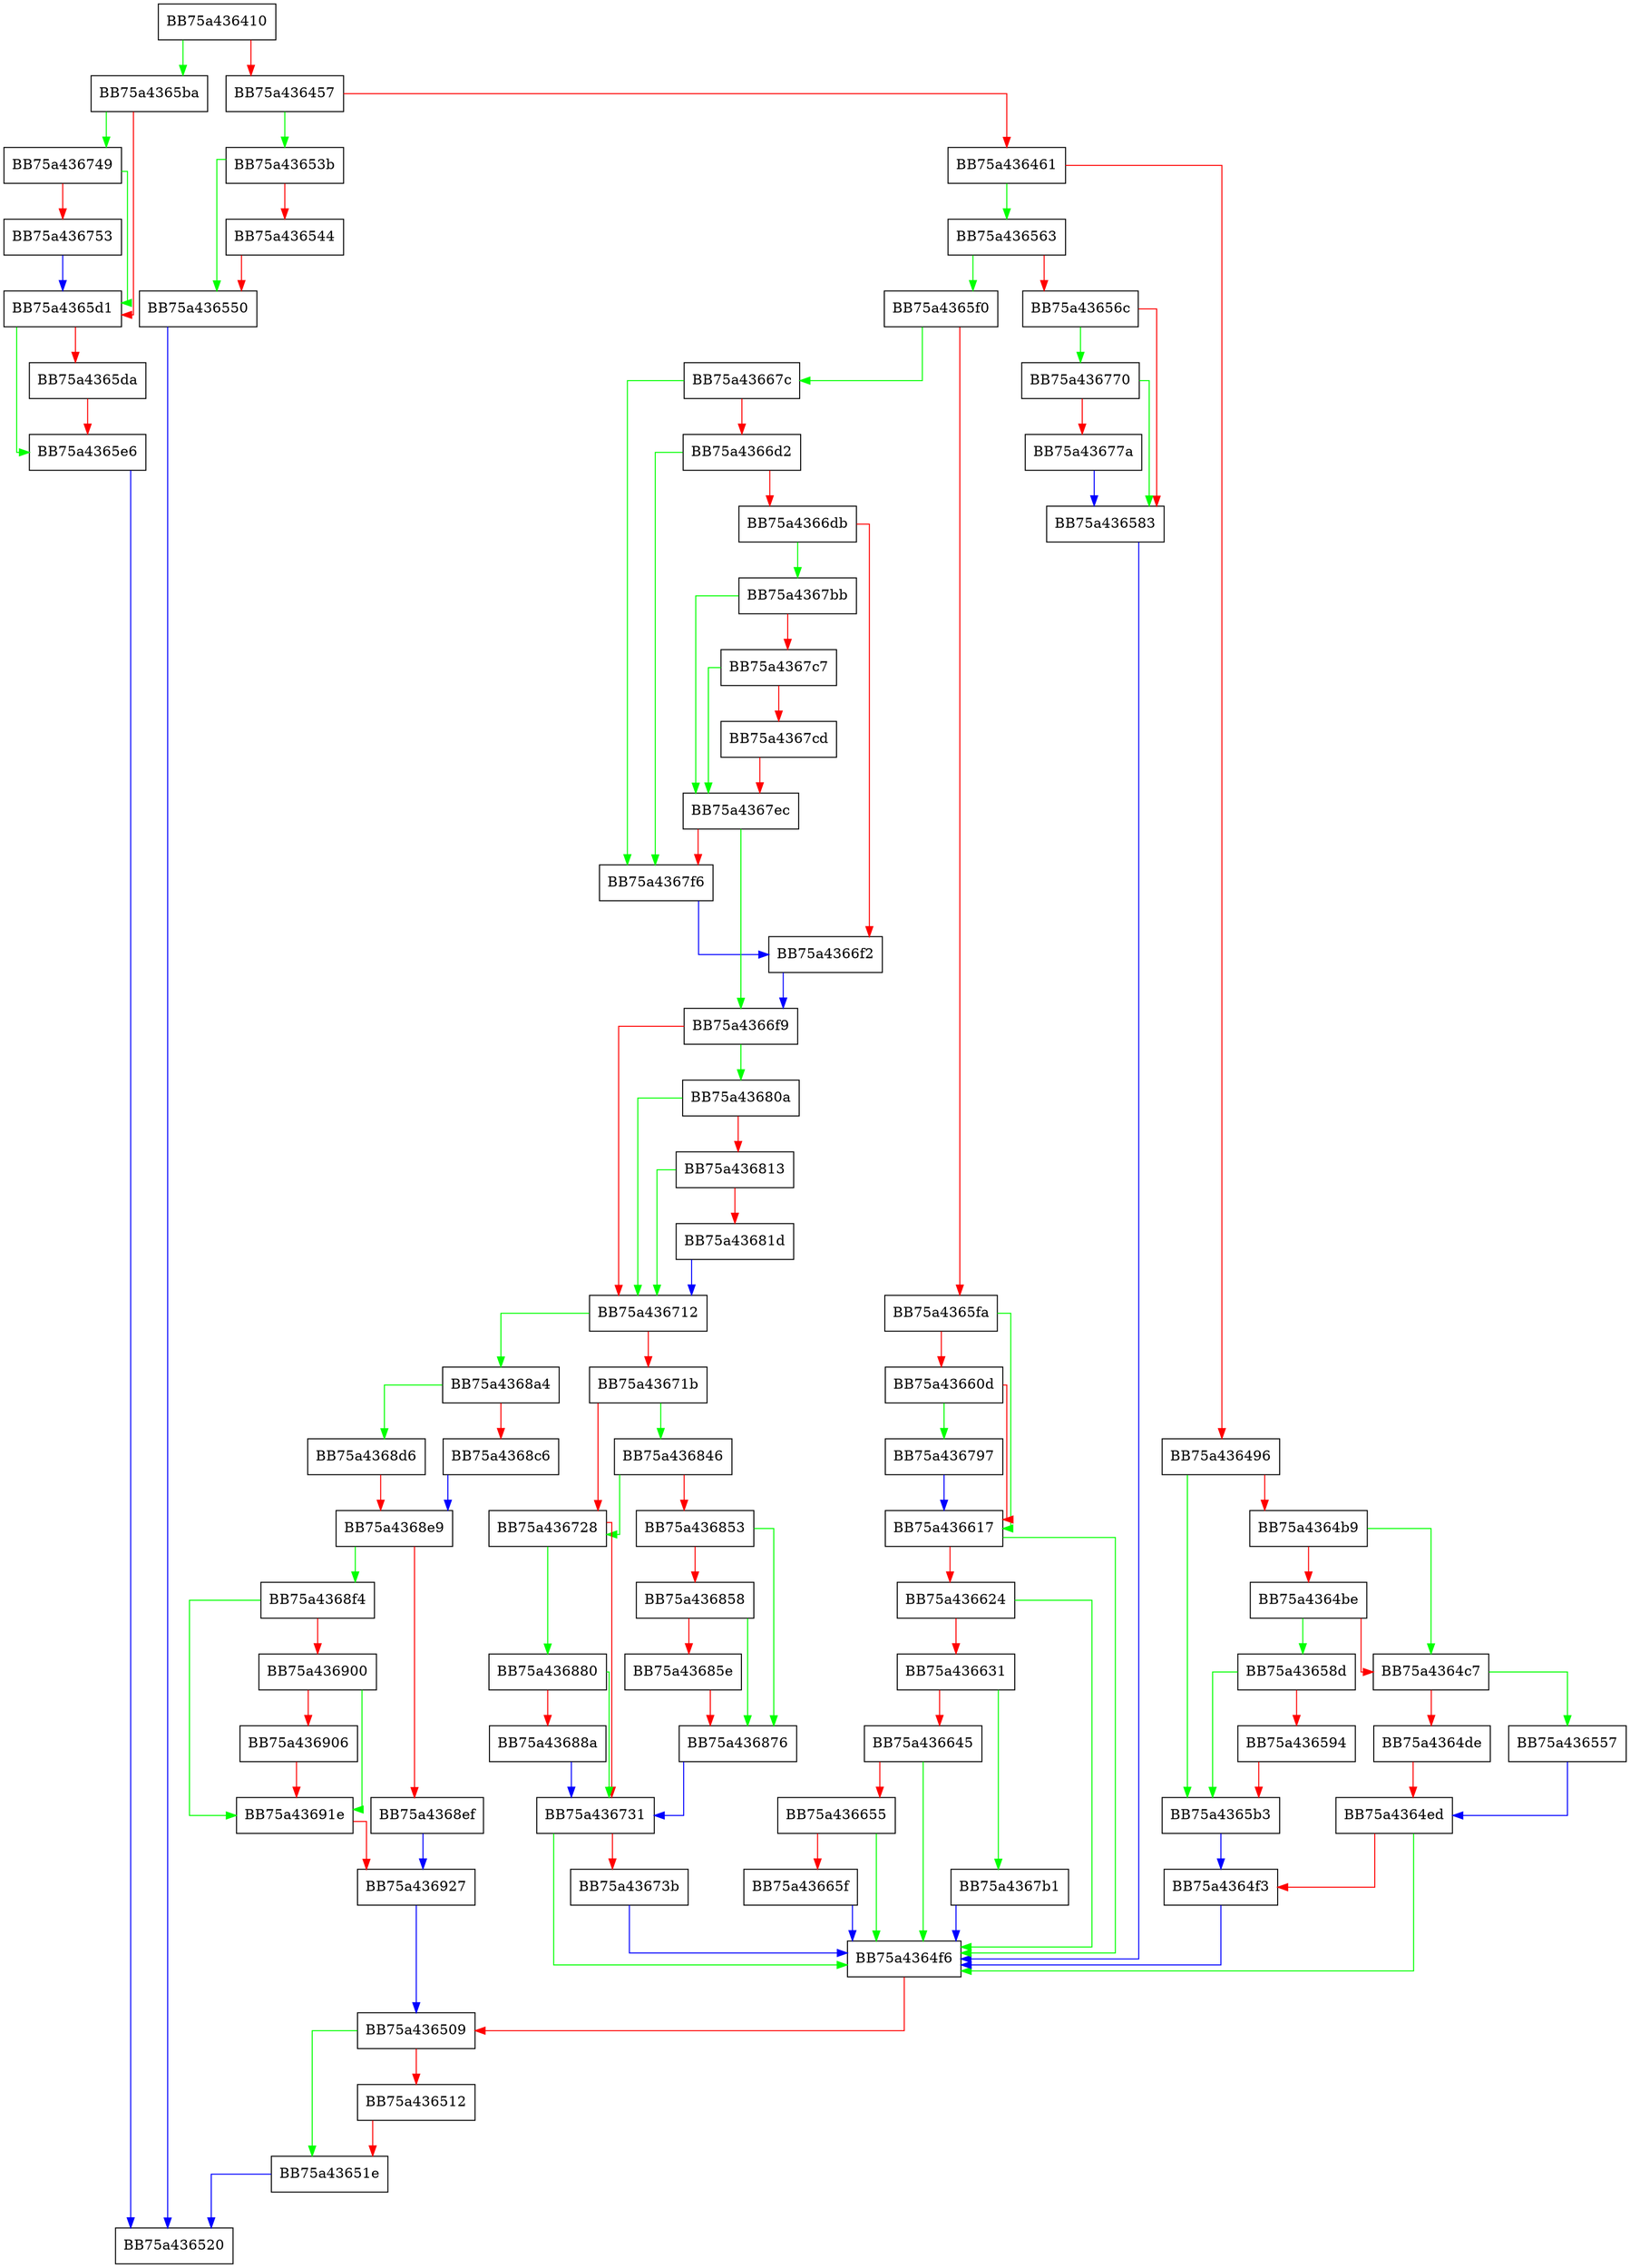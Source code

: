 digraph LoadProfile {
  node [shape="box"];
  graph [splines=ortho];
  BB75a436410 -> BB75a4365ba [color="green"];
  BB75a436410 -> BB75a436457 [color="red"];
  BB75a436457 -> BB75a43653b [color="green"];
  BB75a436457 -> BB75a436461 [color="red"];
  BB75a436461 -> BB75a436563 [color="green"];
  BB75a436461 -> BB75a436496 [color="red"];
  BB75a436496 -> BB75a4365b3 [color="green"];
  BB75a436496 -> BB75a4364b9 [color="red"];
  BB75a4364b9 -> BB75a4364c7 [color="green"];
  BB75a4364b9 -> BB75a4364be [color="red"];
  BB75a4364be -> BB75a43658d [color="green"];
  BB75a4364be -> BB75a4364c7 [color="red"];
  BB75a4364c7 -> BB75a436557 [color="green"];
  BB75a4364c7 -> BB75a4364de [color="red"];
  BB75a4364de -> BB75a4364ed [color="red"];
  BB75a4364ed -> BB75a4364f6 [color="green"];
  BB75a4364ed -> BB75a4364f3 [color="red"];
  BB75a4364f3 -> BB75a4364f6 [color="blue"];
  BB75a4364f6 -> BB75a436509 [color="red"];
  BB75a436509 -> BB75a43651e [color="green"];
  BB75a436509 -> BB75a436512 [color="red"];
  BB75a436512 -> BB75a43651e [color="red"];
  BB75a43651e -> BB75a436520 [color="blue"];
  BB75a43653b -> BB75a436550 [color="green"];
  BB75a43653b -> BB75a436544 [color="red"];
  BB75a436544 -> BB75a436550 [color="red"];
  BB75a436550 -> BB75a436520 [color="blue"];
  BB75a436557 -> BB75a4364ed [color="blue"];
  BB75a436563 -> BB75a4365f0 [color="green"];
  BB75a436563 -> BB75a43656c [color="red"];
  BB75a43656c -> BB75a436770 [color="green"];
  BB75a43656c -> BB75a436583 [color="red"];
  BB75a436583 -> BB75a4364f6 [color="blue"];
  BB75a43658d -> BB75a4365b3 [color="green"];
  BB75a43658d -> BB75a436594 [color="red"];
  BB75a436594 -> BB75a4365b3 [color="red"];
  BB75a4365b3 -> BB75a4364f3 [color="blue"];
  BB75a4365ba -> BB75a436749 [color="green"];
  BB75a4365ba -> BB75a4365d1 [color="red"];
  BB75a4365d1 -> BB75a4365e6 [color="green"];
  BB75a4365d1 -> BB75a4365da [color="red"];
  BB75a4365da -> BB75a4365e6 [color="red"];
  BB75a4365e6 -> BB75a436520 [color="blue"];
  BB75a4365f0 -> BB75a43667c [color="green"];
  BB75a4365f0 -> BB75a4365fa [color="red"];
  BB75a4365fa -> BB75a436617 [color="green"];
  BB75a4365fa -> BB75a43660d [color="red"];
  BB75a43660d -> BB75a436797 [color="green"];
  BB75a43660d -> BB75a436617 [color="red"];
  BB75a436617 -> BB75a4364f6 [color="green"];
  BB75a436617 -> BB75a436624 [color="red"];
  BB75a436624 -> BB75a4364f6 [color="green"];
  BB75a436624 -> BB75a436631 [color="red"];
  BB75a436631 -> BB75a4367b1 [color="green"];
  BB75a436631 -> BB75a436645 [color="red"];
  BB75a436645 -> BB75a4364f6 [color="green"];
  BB75a436645 -> BB75a436655 [color="red"];
  BB75a436655 -> BB75a4364f6 [color="green"];
  BB75a436655 -> BB75a43665f [color="red"];
  BB75a43665f -> BB75a4364f6 [color="blue"];
  BB75a43667c -> BB75a4367f6 [color="green"];
  BB75a43667c -> BB75a4366d2 [color="red"];
  BB75a4366d2 -> BB75a4367f6 [color="green"];
  BB75a4366d2 -> BB75a4366db [color="red"];
  BB75a4366db -> BB75a4367bb [color="green"];
  BB75a4366db -> BB75a4366f2 [color="red"];
  BB75a4366f2 -> BB75a4366f9 [color="blue"];
  BB75a4366f9 -> BB75a43680a [color="green"];
  BB75a4366f9 -> BB75a436712 [color="red"];
  BB75a436712 -> BB75a4368a4 [color="green"];
  BB75a436712 -> BB75a43671b [color="red"];
  BB75a43671b -> BB75a436846 [color="green"];
  BB75a43671b -> BB75a436728 [color="red"];
  BB75a436728 -> BB75a436880 [color="green"];
  BB75a436728 -> BB75a436731 [color="red"];
  BB75a436731 -> BB75a4364f6 [color="green"];
  BB75a436731 -> BB75a43673b [color="red"];
  BB75a43673b -> BB75a4364f6 [color="blue"];
  BB75a436749 -> BB75a4365d1 [color="green"];
  BB75a436749 -> BB75a436753 [color="red"];
  BB75a436753 -> BB75a4365d1 [color="blue"];
  BB75a436770 -> BB75a436583 [color="green"];
  BB75a436770 -> BB75a43677a [color="red"];
  BB75a43677a -> BB75a436583 [color="blue"];
  BB75a436797 -> BB75a436617 [color="blue"];
  BB75a4367b1 -> BB75a4364f6 [color="blue"];
  BB75a4367bb -> BB75a4367ec [color="green"];
  BB75a4367bb -> BB75a4367c7 [color="red"];
  BB75a4367c7 -> BB75a4367ec [color="green"];
  BB75a4367c7 -> BB75a4367cd [color="red"];
  BB75a4367cd -> BB75a4367ec [color="red"];
  BB75a4367ec -> BB75a4366f9 [color="green"];
  BB75a4367ec -> BB75a4367f6 [color="red"];
  BB75a4367f6 -> BB75a4366f2 [color="blue"];
  BB75a43680a -> BB75a436712 [color="green"];
  BB75a43680a -> BB75a436813 [color="red"];
  BB75a436813 -> BB75a436712 [color="green"];
  BB75a436813 -> BB75a43681d [color="red"];
  BB75a43681d -> BB75a436712 [color="blue"];
  BB75a436846 -> BB75a436728 [color="green"];
  BB75a436846 -> BB75a436853 [color="red"];
  BB75a436853 -> BB75a436876 [color="green"];
  BB75a436853 -> BB75a436858 [color="red"];
  BB75a436858 -> BB75a436876 [color="green"];
  BB75a436858 -> BB75a43685e [color="red"];
  BB75a43685e -> BB75a436876 [color="red"];
  BB75a436876 -> BB75a436731 [color="blue"];
  BB75a436880 -> BB75a436731 [color="green"];
  BB75a436880 -> BB75a43688a [color="red"];
  BB75a43688a -> BB75a436731 [color="blue"];
  BB75a4368a4 -> BB75a4368d6 [color="green"];
  BB75a4368a4 -> BB75a4368c6 [color="red"];
  BB75a4368c6 -> BB75a4368e9 [color="blue"];
  BB75a4368d6 -> BB75a4368e9 [color="red"];
  BB75a4368e9 -> BB75a4368f4 [color="green"];
  BB75a4368e9 -> BB75a4368ef [color="red"];
  BB75a4368ef -> BB75a436927 [color="blue"];
  BB75a4368f4 -> BB75a43691e [color="green"];
  BB75a4368f4 -> BB75a436900 [color="red"];
  BB75a436900 -> BB75a43691e [color="green"];
  BB75a436900 -> BB75a436906 [color="red"];
  BB75a436906 -> BB75a43691e [color="red"];
  BB75a43691e -> BB75a436927 [color="red"];
  BB75a436927 -> BB75a436509 [color="blue"];
}